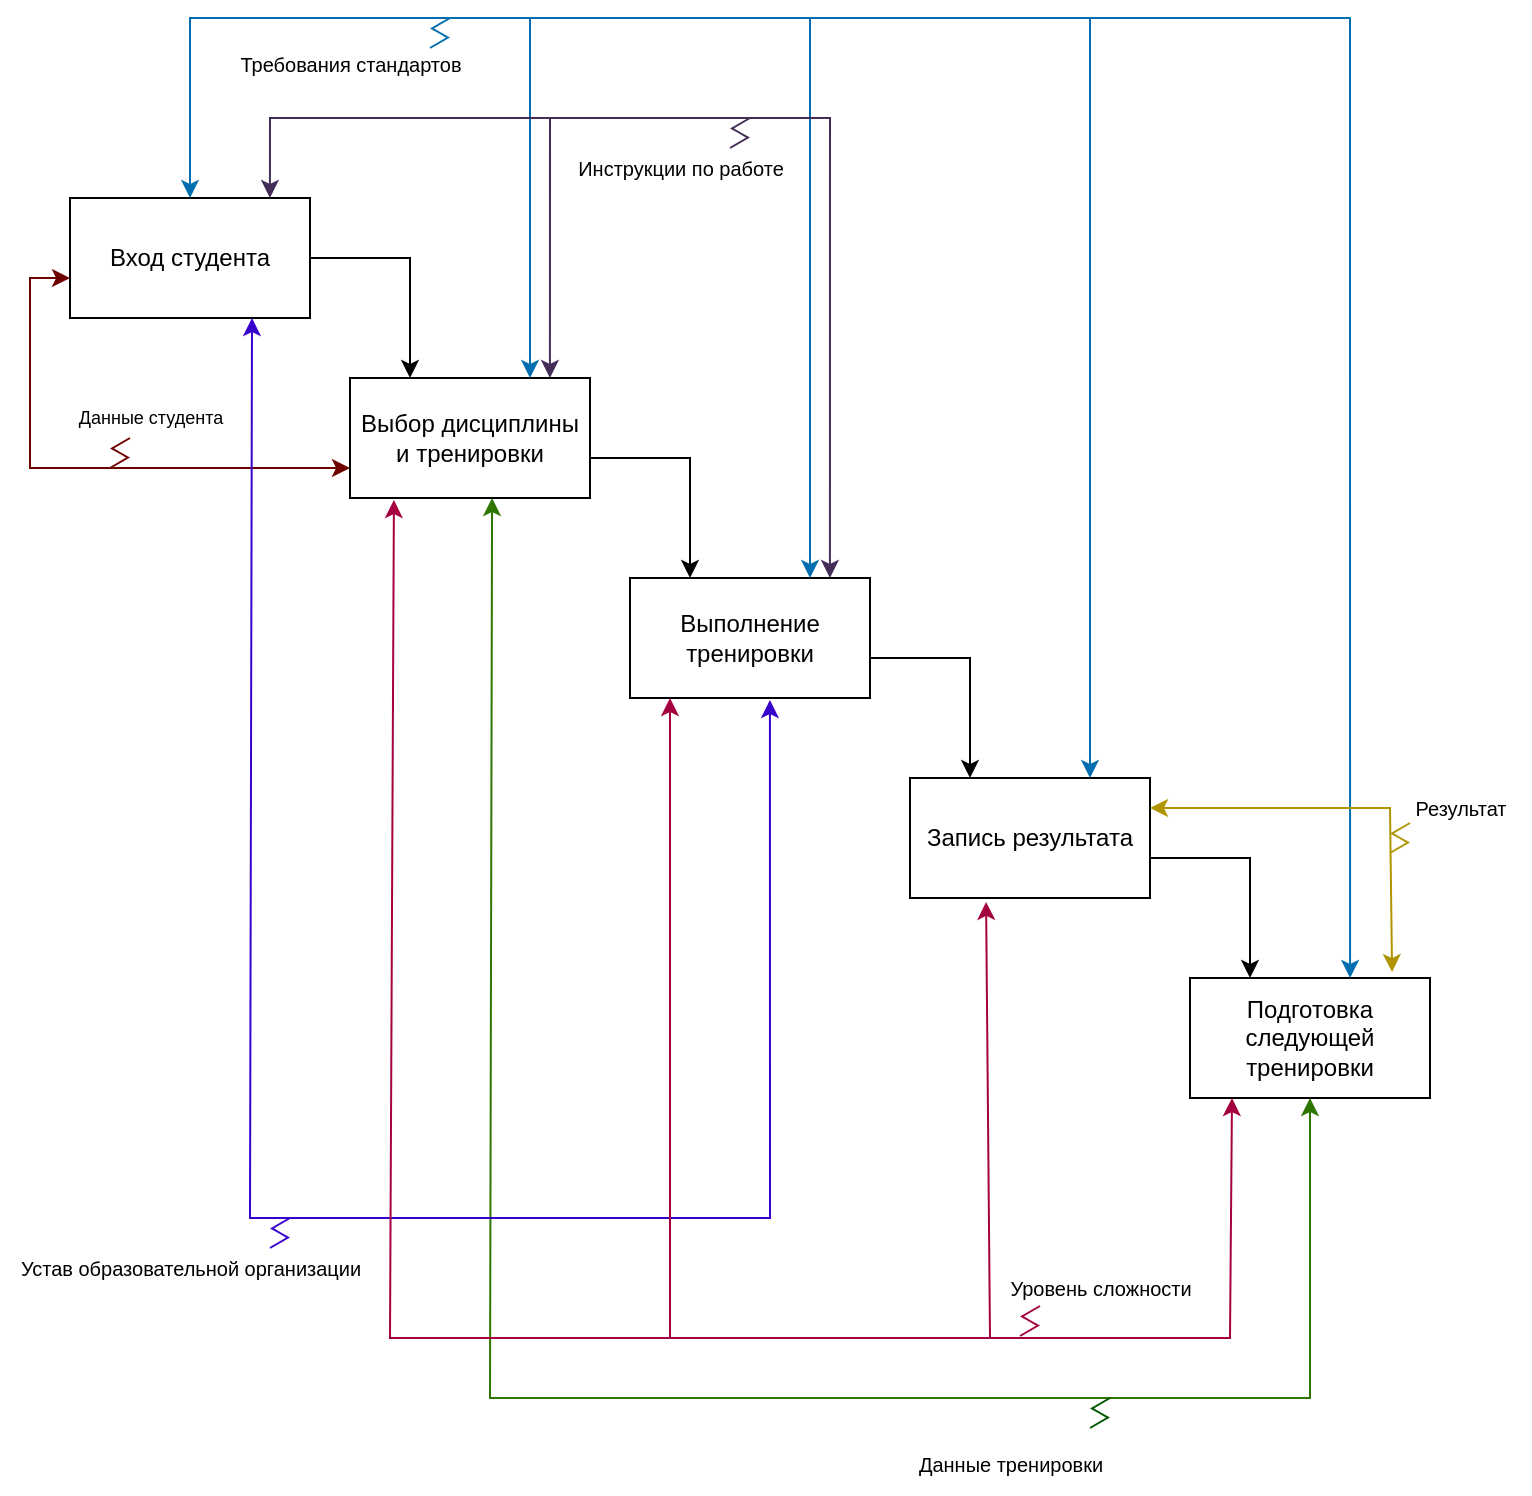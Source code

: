 <mxfile version="28.2.5">
  <diagram name="Страница — 1" id="OFNXZ44sQ_Yl0WmFCbhk">
    <mxGraphModel dx="786" dy="683" grid="1" gridSize="10" guides="1" tooltips="1" connect="1" arrows="1" fold="1" page="1" pageScale="1" pageWidth="827" pageHeight="1169" math="0" shadow="0">
      <root>
        <mxCell id="0" />
        <mxCell id="1" parent="0" />
        <mxCell id="gjJ8fdNzMMnaU77JGoAU-1" value="Вход студента" style="rounded=0;whiteSpace=wrap;html=1;" vertex="1" parent="1">
          <mxGeometry x="60" y="150" width="120" height="60" as="geometry" />
        </mxCell>
        <mxCell id="gjJ8fdNzMMnaU77JGoAU-2" value="Выбор дисциплины и тренировки" style="rounded=0;whiteSpace=wrap;html=1;" vertex="1" parent="1">
          <mxGeometry x="200" y="240" width="120" height="60" as="geometry" />
        </mxCell>
        <mxCell id="gjJ8fdNzMMnaU77JGoAU-3" value="Выполнение тренировки" style="rounded=0;whiteSpace=wrap;html=1;" vertex="1" parent="1">
          <mxGeometry x="340" y="340" width="120" height="60" as="geometry" />
        </mxCell>
        <mxCell id="gjJ8fdNzMMnaU77JGoAU-4" value="Запись результата" style="rounded=0;whiteSpace=wrap;html=1;" vertex="1" parent="1">
          <mxGeometry x="480" y="440" width="120" height="60" as="geometry" />
        </mxCell>
        <mxCell id="gjJ8fdNzMMnaU77JGoAU-5" value="Подготовка следующей тренировки" style="rounded=0;whiteSpace=wrap;html=1;" vertex="1" parent="1">
          <mxGeometry x="620" y="540" width="120" height="60" as="geometry" />
        </mxCell>
        <mxCell id="gjJ8fdNzMMnaU77JGoAU-6" value="" style="endArrow=classic;startArrow=classic;html=1;rounded=0;entryX=0;entryY=0.5;entryDx=0;entryDy=0;exitX=0;exitY=0.75;exitDx=0;exitDy=0;fillColor=#a20025;strokeColor=#6F0000;" edge="1" parent="1" source="gjJ8fdNzMMnaU77JGoAU-2">
          <mxGeometry width="50" height="50" relative="1" as="geometry">
            <mxPoint x="350" y="340" as="sourcePoint" />
            <mxPoint x="60" y="190" as="targetPoint" />
            <Array as="points">
              <mxPoint x="40" y="285" />
              <mxPoint x="40" y="190" />
            </Array>
          </mxGeometry>
        </mxCell>
        <mxCell id="gjJ8fdNzMMnaU77JGoAU-7" value="" style="edgeStyle=isometricEdgeStyle;endArrow=none;html=1;rounded=0;fillColor=#a20025;strokeColor=#6F0000;" edge="1" parent="1">
          <mxGeometry width="50" height="100" relative="1" as="geometry">
            <mxPoint x="90" y="270" as="sourcePoint" />
            <mxPoint x="80" y="285" as="targetPoint" />
          </mxGeometry>
        </mxCell>
        <mxCell id="gjJ8fdNzMMnaU77JGoAU-8" value="Данные студента" style="text;html=1;align=center;verticalAlign=middle;resizable=0;points=[];autosize=1;strokeColor=none;fillColor=none;fontSize=9;" vertex="1" parent="1">
          <mxGeometry x="50" y="250" width="100" height="20" as="geometry" />
        </mxCell>
        <mxCell id="gjJ8fdNzMMnaU77JGoAU-9" value="" style="endArrow=classic;startArrow=classic;html=1;rounded=0;entryX=0.5;entryY=0;entryDx=0;entryDy=0;exitX=0.75;exitY=0;exitDx=0;exitDy=0;fillColor=#1ba1e2;strokeColor=#006EAF;" edge="1" parent="1" source="gjJ8fdNzMMnaU77JGoAU-2" target="gjJ8fdNzMMnaU77JGoAU-1">
          <mxGeometry width="50" height="50" relative="1" as="geometry">
            <mxPoint x="560" y="60" as="sourcePoint" />
            <mxPoint x="270" y="100" as="targetPoint" />
            <Array as="points">
              <mxPoint x="290" y="60" />
              <mxPoint x="120" y="60" />
            </Array>
          </mxGeometry>
        </mxCell>
        <mxCell id="gjJ8fdNzMMnaU77JGoAU-10" value="Требования стандартов" style="text;html=1;align=center;verticalAlign=middle;resizable=0;points=[];autosize=1;strokeColor=none;fillColor=none;fontSize=10;" vertex="1" parent="1">
          <mxGeometry x="130" y="68" width="140" height="30" as="geometry" />
        </mxCell>
        <mxCell id="gjJ8fdNzMMnaU77JGoAU-11" value="" style="edgeStyle=isometricEdgeStyle;endArrow=none;html=1;rounded=0;fillColor=#1ba1e2;strokeColor=#006EAF;" edge="1" parent="1">
          <mxGeometry width="50" height="100" relative="1" as="geometry">
            <mxPoint x="250" y="60" as="sourcePoint" />
            <mxPoint x="240" y="75" as="targetPoint" />
          </mxGeometry>
        </mxCell>
        <mxCell id="gjJ8fdNzMMnaU77JGoAU-12" value="" style="endArrow=none;startArrow=classic;html=1;rounded=0;entryX=0.5;entryY=0;entryDx=0;entryDy=0;exitX=0.75;exitY=0;exitDx=0;exitDy=0;fillColor=#1ba1e2;strokeColor=#006EAF;startFill=1;endFill=0;" edge="1" parent="1" source="gjJ8fdNzMMnaU77JGoAU-3">
          <mxGeometry width="50" height="50" relative="1" as="geometry">
            <mxPoint x="460" y="240" as="sourcePoint" />
            <mxPoint x="290" y="150" as="targetPoint" />
            <Array as="points">
              <mxPoint x="430" y="60" />
              <mxPoint x="290" y="60" />
            </Array>
          </mxGeometry>
        </mxCell>
        <mxCell id="gjJ8fdNzMMnaU77JGoAU-13" value="" style="endArrow=none;startArrow=classic;html=1;rounded=0;entryX=0.5;entryY=0;entryDx=0;entryDy=0;fillColor=#1ba1e2;strokeColor=#006EAF;endFill=0;exitX=0.75;exitY=0;exitDx=0;exitDy=0;" edge="1" parent="1" source="gjJ8fdNzMMnaU77JGoAU-4">
          <mxGeometry width="50" height="50" relative="1" as="geometry">
            <mxPoint x="600" y="150" as="sourcePoint" />
            <mxPoint x="430" y="150" as="targetPoint" />
            <Array as="points">
              <mxPoint x="570" y="100" />
              <mxPoint x="570" y="60" />
              <mxPoint x="430" y="60" />
            </Array>
          </mxGeometry>
        </mxCell>
        <mxCell id="gjJ8fdNzMMnaU77JGoAU-14" value="" style="endArrow=none;startArrow=classic;html=1;rounded=0;entryX=0.5;entryY=0;entryDx=0;entryDy=0;exitX=0.667;exitY=0;exitDx=0;exitDy=0;fillColor=#1ba1e2;strokeColor=#006EAF;endFill=0;exitPerimeter=0;" edge="1" parent="1" source="gjJ8fdNzMMnaU77JGoAU-5">
          <mxGeometry width="50" height="50" relative="1" as="geometry">
            <mxPoint x="740" y="240" as="sourcePoint" />
            <mxPoint x="570" y="150" as="targetPoint" />
            <Array as="points">
              <mxPoint x="700" y="150" />
              <mxPoint x="700" y="60" />
              <mxPoint x="570" y="60" />
            </Array>
          </mxGeometry>
        </mxCell>
        <mxCell id="gjJ8fdNzMMnaU77JGoAU-15" value="" style="endArrow=classic;startArrow=classic;html=1;rounded=0;exitX=0.5;exitY=1;exitDx=0;exitDy=0;fillColor=#60a917;strokeColor=#2D7600;entryX=0.592;entryY=1;entryDx=0;entryDy=0;entryPerimeter=0;" edge="1" parent="1" source="gjJ8fdNzMMnaU77JGoAU-5" target="gjJ8fdNzMMnaU77JGoAU-2">
          <mxGeometry width="50" height="50" relative="1" as="geometry">
            <mxPoint x="410" y="590" as="sourcePoint" />
            <mxPoint x="270" y="490" as="targetPoint" />
            <Array as="points">
              <mxPoint x="680" y="750" />
              <mxPoint x="380" y="750" />
              <mxPoint x="350" y="750" />
              <mxPoint x="270" y="750" />
            </Array>
          </mxGeometry>
        </mxCell>
        <mxCell id="gjJ8fdNzMMnaU77JGoAU-16" value="" style="edgeStyle=isometricEdgeStyle;endArrow=none;html=1;rounded=0;fillColor=#008a00;strokeColor=#005700;" edge="1" parent="1">
          <mxGeometry width="50" height="100" relative="1" as="geometry">
            <mxPoint x="580" y="750" as="sourcePoint" />
            <mxPoint x="570" y="765" as="targetPoint" />
          </mxGeometry>
        </mxCell>
        <mxCell id="gjJ8fdNzMMnaU77JGoAU-17" value="Данные тренировки" style="text;html=1;align=center;verticalAlign=middle;resizable=0;points=[];autosize=1;strokeColor=none;fillColor=none;fontSize=10;" vertex="1" parent="1">
          <mxGeometry x="470" y="768" width="120" height="30" as="geometry" />
        </mxCell>
        <mxCell id="gjJ8fdNzMMnaU77JGoAU-18" value="" style="endArrow=classic;startArrow=classic;html=1;rounded=0;fillColor=#6a00ff;strokeColor=#3700CC;entryX=0.592;entryY=1;entryDx=0;entryDy=0;entryPerimeter=0;exitX=0.583;exitY=1.017;exitDx=0;exitDy=0;exitPerimeter=0;" edge="1" parent="1" source="gjJ8fdNzMMnaU77JGoAU-3">
          <mxGeometry width="50" height="50" relative="1" as="geometry">
            <mxPoint x="560" y="500" as="sourcePoint" />
            <mxPoint x="151" y="210" as="targetPoint" />
            <Array as="points">
              <mxPoint x="410" y="660" />
              <mxPoint x="260" y="660" />
              <mxPoint x="230" y="660" />
              <mxPoint x="150" y="660" />
            </Array>
          </mxGeometry>
        </mxCell>
        <mxCell id="gjJ8fdNzMMnaU77JGoAU-19" value="" style="endArrow=classic;html=1;rounded=0;exitX=1;exitY=0.25;exitDx=0;exitDy=0;entryX=0.842;entryY=-0.05;entryDx=0;entryDy=0;entryPerimeter=0;startArrow=classic;startFill=1;fillColor=#e3c800;strokeColor=#B09500;" edge="1" parent="1" source="gjJ8fdNzMMnaU77JGoAU-4" target="gjJ8fdNzMMnaU77JGoAU-5">
          <mxGeometry width="50" height="50" relative="1" as="geometry">
            <mxPoint x="760" y="610" as="sourcePoint" />
            <mxPoint x="810" y="555" as="targetPoint" />
            <Array as="points">
              <mxPoint x="720" y="455" />
            </Array>
          </mxGeometry>
        </mxCell>
        <mxCell id="gjJ8fdNzMMnaU77JGoAU-20" value="" style="edgeStyle=isometricEdgeStyle;endArrow=none;html=1;rounded=0;fillColor=#e3c800;strokeColor=#B09500;" edge="1" parent="1">
          <mxGeometry width="50" height="100" relative="1" as="geometry">
            <mxPoint x="730" y="462.5" as="sourcePoint" />
            <mxPoint x="720" y="477.5" as="targetPoint" />
          </mxGeometry>
        </mxCell>
        <mxCell id="gjJ8fdNzMMnaU77JGoAU-21" value="Результат" style="text;html=1;align=center;verticalAlign=middle;resizable=0;points=[];autosize=1;strokeColor=none;fillColor=none;fontSize=10;" vertex="1" parent="1">
          <mxGeometry x="720" y="440" width="70" height="30" as="geometry" />
        </mxCell>
        <mxCell id="gjJ8fdNzMMnaU77JGoAU-22" value="Инструкции по работе" style="text;html=1;align=center;verticalAlign=middle;resizable=0;points=[];autosize=1;strokeColor=none;fillColor=none;rotation=0;fontSize=10;" vertex="1" parent="1">
          <mxGeometry x="300" y="120" width="130" height="30" as="geometry" />
        </mxCell>
        <mxCell id="gjJ8fdNzMMnaU77JGoAU-23" value="" style="endArrow=classic;startArrow=classic;html=1;rounded=0;entryX=0.833;entryY=0;entryDx=0;entryDy=0;exitX=0.833;exitY=0;exitDx=0;exitDy=0;fillColor=#76608a;strokeColor=#432D57;entryPerimeter=0;exitPerimeter=0;" edge="1" parent="1" source="gjJ8fdNzMMnaU77JGoAU-2" target="gjJ8fdNzMMnaU77JGoAU-1">
          <mxGeometry width="50" height="50" relative="1" as="geometry">
            <mxPoint x="420" y="290" as="sourcePoint" />
            <mxPoint x="250" y="200" as="targetPoint" />
            <Array as="points">
              <mxPoint x="300" y="110" />
              <mxPoint x="160" y="110" />
            </Array>
          </mxGeometry>
        </mxCell>
        <mxCell id="gjJ8fdNzMMnaU77JGoAU-24" value="" style="endArrow=none;startArrow=classic;html=1;rounded=0;entryX=0.833;entryY=0;entryDx=0;entryDy=0;exitX=0.833;exitY=0;exitDx=0;exitDy=0;fillColor=#76608a;strokeColor=#432D57;entryPerimeter=0;exitPerimeter=0;startFill=1;endFill=0;" edge="1" parent="1" source="gjJ8fdNzMMnaU77JGoAU-3">
          <mxGeometry width="50" height="50" relative="1" as="geometry">
            <mxPoint x="440" y="240" as="sourcePoint" />
            <mxPoint x="300" y="150" as="targetPoint" />
            <Array as="points">
              <mxPoint x="440" y="110" />
              <mxPoint x="300" y="110" />
            </Array>
          </mxGeometry>
        </mxCell>
        <mxCell id="gjJ8fdNzMMnaU77JGoAU-26" value="" style="edgeStyle=isometricEdgeStyle;endArrow=none;html=1;rounded=0;fillColor=#76608a;strokeColor=#432D57;" edge="1" parent="1">
          <mxGeometry width="50" height="100" relative="1" as="geometry">
            <mxPoint x="400" y="110" as="sourcePoint" />
            <mxPoint x="390" y="125" as="targetPoint" />
          </mxGeometry>
        </mxCell>
        <mxCell id="gjJ8fdNzMMnaU77JGoAU-27" value="Устав образовательной организации" style="text;html=1;align=center;verticalAlign=middle;resizable=0;points=[];autosize=1;strokeColor=none;fillColor=none;rotation=0;fontSize=10;" vertex="1" parent="1">
          <mxGeometry x="25" y="670" width="190" height="30" as="geometry" />
        </mxCell>
        <mxCell id="gjJ8fdNzMMnaU77JGoAU-28" value="" style="edgeStyle=isometricEdgeStyle;endArrow=none;html=1;rounded=0;fillColor=#6a00ff;strokeColor=#3700CC;" edge="1" parent="1">
          <mxGeometry width="50" height="100" relative="1" as="geometry">
            <mxPoint x="170" y="660" as="sourcePoint" />
            <mxPoint x="160" y="675" as="targetPoint" />
          </mxGeometry>
        </mxCell>
        <mxCell id="gjJ8fdNzMMnaU77JGoAU-29" value="" style="endArrow=classic;html=1;rounded=0;entryX=0.25;entryY=0;entryDx=0;entryDy=0;" edge="1" parent="1" target="gjJ8fdNzMMnaU77JGoAU-2">
          <mxGeometry width="50" height="50" relative="1" as="geometry">
            <mxPoint x="180" y="180" as="sourcePoint" />
            <mxPoint x="240" y="180" as="targetPoint" />
            <Array as="points">
              <mxPoint x="230" y="180" />
            </Array>
          </mxGeometry>
        </mxCell>
        <mxCell id="gjJ8fdNzMMnaU77JGoAU-30" value="" style="endArrow=classic;html=1;rounded=0;entryX=0.25;entryY=0;entryDx=0;entryDy=0;" edge="1" parent="1">
          <mxGeometry width="50" height="50" relative="1" as="geometry">
            <mxPoint x="320" y="280" as="sourcePoint" />
            <mxPoint x="370" y="340" as="targetPoint" />
            <Array as="points">
              <mxPoint x="370" y="280" />
            </Array>
          </mxGeometry>
        </mxCell>
        <mxCell id="gjJ8fdNzMMnaU77JGoAU-31" value="" style="endArrow=classic;html=1;rounded=0;entryX=0.25;entryY=0;entryDx=0;entryDy=0;" edge="1" parent="1">
          <mxGeometry width="50" height="50" relative="1" as="geometry">
            <mxPoint x="460" y="380" as="sourcePoint" />
            <mxPoint x="510" y="440" as="targetPoint" />
            <Array as="points">
              <mxPoint x="510" y="380" />
            </Array>
          </mxGeometry>
        </mxCell>
        <mxCell id="gjJ8fdNzMMnaU77JGoAU-32" value="" style="endArrow=classic;html=1;rounded=0;entryX=0.25;entryY=0;entryDx=0;entryDy=0;" edge="1" parent="1">
          <mxGeometry width="50" height="50" relative="1" as="geometry">
            <mxPoint x="600" y="480" as="sourcePoint" />
            <mxPoint x="650" y="540" as="targetPoint" />
            <Array as="points">
              <mxPoint x="650" y="480" />
            </Array>
          </mxGeometry>
        </mxCell>
        <mxCell id="gjJ8fdNzMMnaU77JGoAU-34" value="" style="endArrow=classic;startArrow=classic;html=1;rounded=0;fillColor=#d80073;strokeColor=#A50040;exitX=0.175;exitY=1;exitDx=0;exitDy=0;exitPerimeter=0;entryX=0.183;entryY=1.017;entryDx=0;entryDy=0;entryPerimeter=0;" edge="1" parent="1" source="gjJ8fdNzMMnaU77JGoAU-5" target="gjJ8fdNzMMnaU77JGoAU-2">
          <mxGeometry width="50" height="50" relative="1" as="geometry">
            <mxPoint x="480" y="461" as="sourcePoint" />
            <mxPoint x="221" y="310" as="targetPoint" />
            <Array as="points">
              <mxPoint x="640" y="720" />
              <mxPoint x="330" y="720" />
              <mxPoint x="300" y="720" />
              <mxPoint x="220" y="720" />
            </Array>
          </mxGeometry>
        </mxCell>
        <mxCell id="gjJ8fdNzMMnaU77JGoAU-36" value="" style="endArrow=classic;startArrow=classic;html=1;rounded=0;fillColor=#d80073;strokeColor=#A50040;exitX=0.317;exitY=1.033;exitDx=0;exitDy=0;exitPerimeter=0;" edge="1" parent="1" source="gjJ8fdNzMMnaU77JGoAU-4">
          <mxGeometry width="50" height="50" relative="1" as="geometry">
            <mxPoint x="781" y="529" as="sourcePoint" />
            <mxPoint x="360" y="400" as="targetPoint" />
            <Array as="points">
              <mxPoint x="520" y="720" />
              <mxPoint x="480" y="720" />
              <mxPoint x="440" y="720" />
              <mxPoint x="360" y="720" />
            </Array>
          </mxGeometry>
        </mxCell>
        <mxCell id="gjJ8fdNzMMnaU77JGoAU-37" value="Уровень сложности" style="text;html=1;align=center;verticalAlign=middle;resizable=0;points=[];autosize=1;strokeColor=none;fillColor=none;rotation=0;fontSize=10;" vertex="1" parent="1">
          <mxGeometry x="520" y="680" width="110" height="30" as="geometry" />
        </mxCell>
        <mxCell id="gjJ8fdNzMMnaU77JGoAU-39" value="" style="edgeStyle=isometricEdgeStyle;endArrow=none;html=1;rounded=0;fillColor=#d80073;strokeColor=#A50040;" edge="1" parent="1">
          <mxGeometry width="50" height="100" relative="1" as="geometry">
            <mxPoint x="545" y="704" as="sourcePoint" />
            <mxPoint x="535" y="719" as="targetPoint" />
          </mxGeometry>
        </mxCell>
      </root>
    </mxGraphModel>
  </diagram>
</mxfile>
